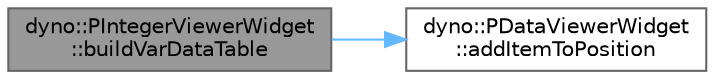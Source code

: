 digraph "dyno::PIntegerViewerWidget::buildVarDataTable"
{
 // LATEX_PDF_SIZE
  bgcolor="transparent";
  edge [fontname=Helvetica,fontsize=10,labelfontname=Helvetica,labelfontsize=10];
  node [fontname=Helvetica,fontsize=10,shape=box,height=0.2,width=0.4];
  rankdir="LR";
  Node1 [id="Node000001",label="dyno::PIntegerViewerWidget\l::buildVarDataTable",height=0.2,width=0.4,color="gray40", fillcolor="grey60", style="filled", fontcolor="black",tooltip=" "];
  Node1 -> Node2 [id="edge1_Node000001_Node000002",color="steelblue1",style="solid",tooltip=" "];
  Node2 [id="Node000002",label="dyno::PDataViewerWidget\l::addItemToPosition",height=0.2,width=0.4,color="grey40", fillcolor="white", style="filled",URL="$classdyno_1_1_p_data_viewer_widget.html#ad0aa4f2c4226c40b70a2cfa3318620b1",tooltip=" "];
}
